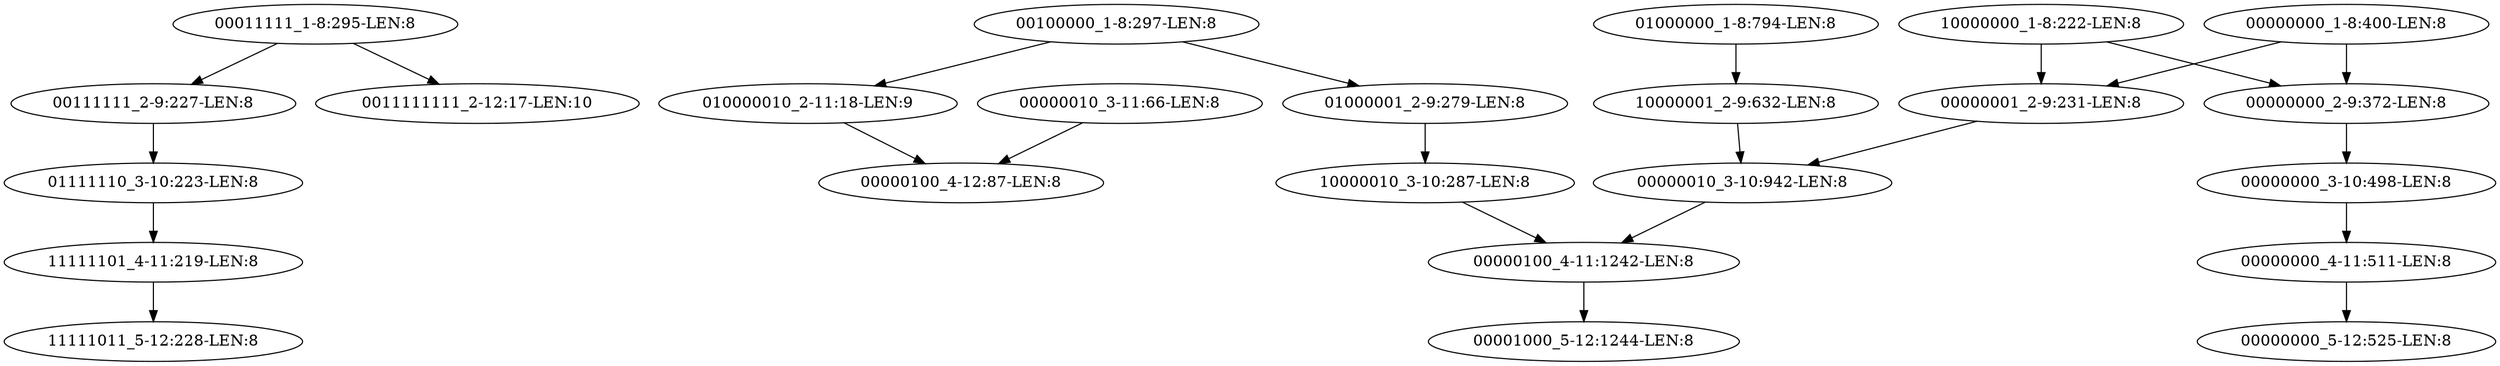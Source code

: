 digraph G {
    "00111111_2-9:227-LEN:8" -> "01111110_3-10:223-LEN:8";
    "01111110_3-10:223-LEN:8" -> "11111101_4-11:219-LEN:8";
    "00100000_1-8:297-LEN:8" -> "010000010_2-11:18-LEN:9";
    "00100000_1-8:297-LEN:8" -> "01000001_2-9:279-LEN:8";
    "10000000_1-8:222-LEN:8" -> "00000000_2-9:372-LEN:8";
    "10000000_1-8:222-LEN:8" -> "00000001_2-9:231-LEN:8";
    "00000000_2-9:372-LEN:8" -> "00000000_3-10:498-LEN:8";
    "01000000_1-8:794-LEN:8" -> "10000001_2-9:632-LEN:8";
    "010000010_2-11:18-LEN:9" -> "00000100_4-12:87-LEN:8";
    "00000000_4-11:511-LEN:8" -> "00000000_5-12:525-LEN:8";
    "00000100_4-11:1242-LEN:8" -> "00001000_5-12:1244-LEN:8";
    "01000001_2-9:279-LEN:8" -> "10000010_3-10:287-LEN:8";
    "00000010_3-10:942-LEN:8" -> "00000100_4-11:1242-LEN:8";
    "00000010_3-11:66-LEN:8" -> "00000100_4-12:87-LEN:8";
    "00011111_1-8:295-LEN:8" -> "00111111_2-9:227-LEN:8";
    "00011111_1-8:295-LEN:8" -> "0011111111_2-12:17-LEN:10";
    "10000001_2-9:632-LEN:8" -> "00000010_3-10:942-LEN:8";
    "10000010_3-10:287-LEN:8" -> "00000100_4-11:1242-LEN:8";
    "00000000_1-8:400-LEN:8" -> "00000000_2-9:372-LEN:8";
    "00000000_1-8:400-LEN:8" -> "00000001_2-9:231-LEN:8";
    "00000001_2-9:231-LEN:8" -> "00000010_3-10:942-LEN:8";
    "00000000_3-10:498-LEN:8" -> "00000000_4-11:511-LEN:8";
    "11111101_4-11:219-LEN:8" -> "11111011_5-12:228-LEN:8";
}
